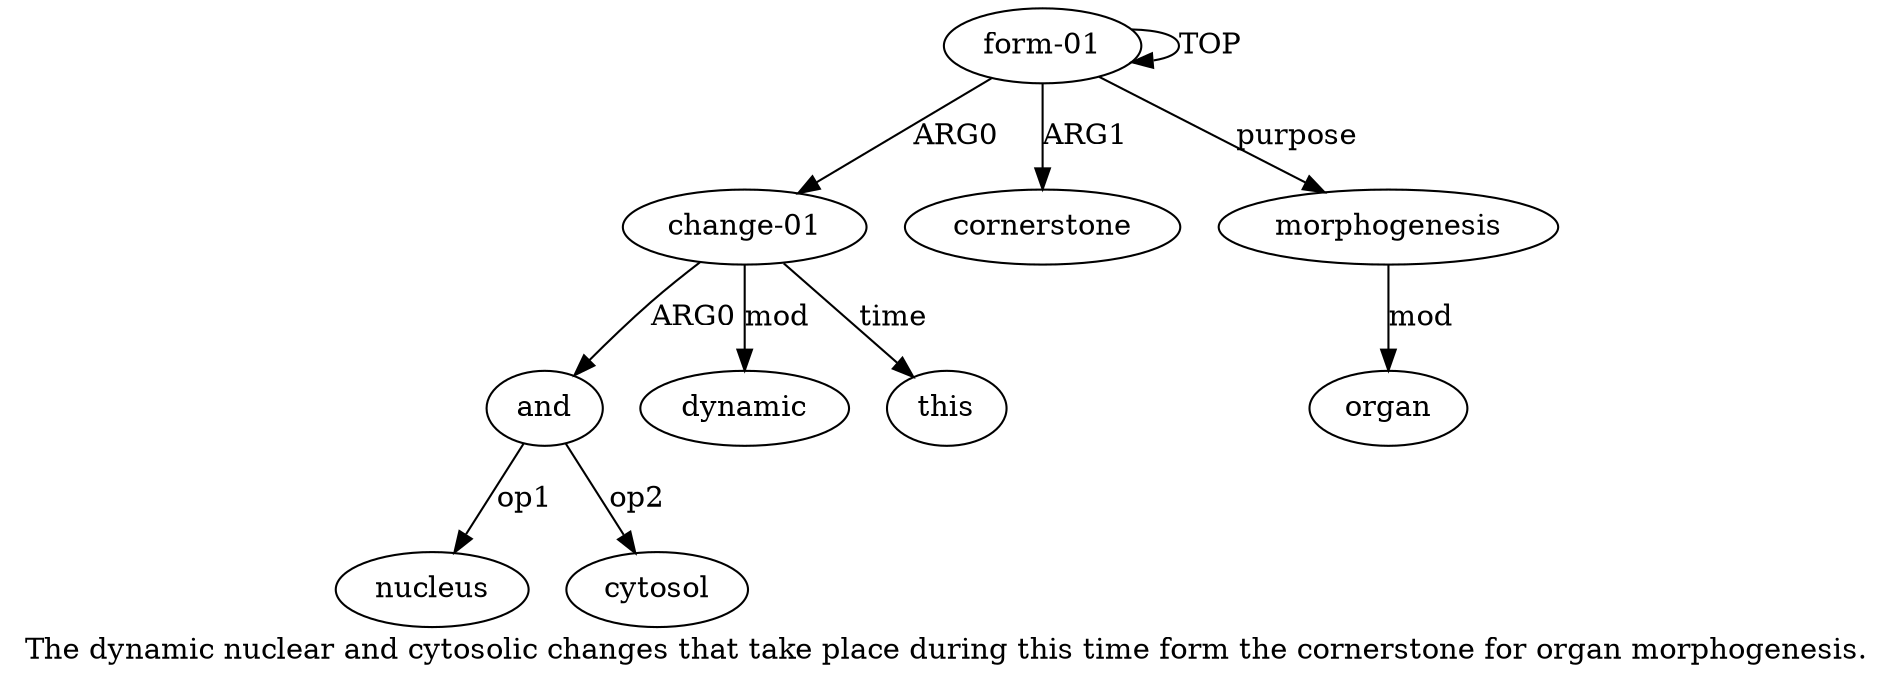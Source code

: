 digraph  {
	graph [label="The dynamic nuclear and cytosolic changes that take place during this time form the cornerstone for organ morphogenesis."];
	node [label="\N"];
	a1	 [color=black,
		gold_ind=1,
		gold_label="change-01",
		label="change-01",
		test_ind=1,
		test_label="change-01"];
	a2	 [color=black,
		gold_ind=2,
		gold_label=and,
		label=and,
		test_ind=2,
		test_label=and];
	a1 -> a2 [key=0,
	color=black,
	gold_label=ARG0,
	label=ARG0,
	test_label=ARG0];
a5 [color=black,
	gold_ind=5,
	gold_label=dynamic,
	label=dynamic,
	test_ind=5,
	test_label=dynamic];
a1 -> a5 [key=0,
color=black,
gold_label=mod,
label=mod,
test_label=mod];
a6 [color=black,
gold_ind=6,
gold_label=this,
label=this,
test_ind=6,
test_label=this];
a1 -> a6 [key=0,
color=black,
gold_label=time,
label=time,
test_label=time];
a0 [color=black,
gold_ind=0,
gold_label="form-01",
label="form-01",
test_ind=0,
test_label="form-01"];
a0 -> a1 [key=0,
color=black,
gold_label=ARG0,
label=ARG0,
test_label=ARG0];
a0 -> a0 [key=0,
color=black,
gold_label=TOP,
label=TOP,
test_label=TOP];
a7 [color=black,
gold_ind=7,
gold_label=cornerstone,
label=cornerstone,
test_ind=7,
test_label=cornerstone];
a0 -> a7 [key=0,
color=black,
gold_label=ARG1,
label=ARG1,
test_label=ARG1];
a8 [color=black,
gold_ind=8,
gold_label=morphogenesis,
label=morphogenesis,
test_ind=8,
test_label=morphogenesis];
a0 -> a8 [key=0,
color=black,
gold_label=purpose,
label=purpose,
test_label=purpose];
a3 [color=black,
gold_ind=3,
gold_label=nucleus,
label=nucleus,
test_ind=3,
test_label=nucleus];
a2 -> a3 [key=0,
color=black,
gold_label=op1,
label=op1,
test_label=op1];
a4 [color=black,
gold_ind=4,
gold_label=cytosol,
label=cytosol,
test_ind=4,
test_label=cytosol];
a2 -> a4 [key=0,
color=black,
gold_label=op2,
label=op2,
test_label=op2];
a9 [color=black,
gold_ind=9,
gold_label=organ,
label=organ,
test_ind=9,
test_label=organ];
a8 -> a9 [key=0,
color=black,
gold_label=mod,
label=mod,
test_label=mod];
}
